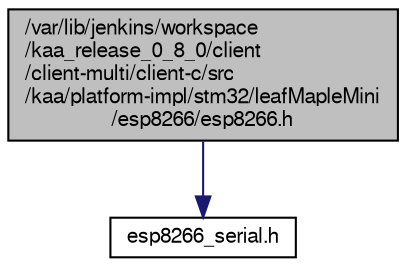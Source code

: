 digraph "/var/lib/jenkins/workspace/kaa_release_0_8_0/client/client-multi/client-c/src/kaa/platform-impl/stm32/leafMapleMini/esp8266/esp8266.h"
{
  bgcolor="transparent";
  edge [fontname="FreeSans",fontsize="10",labelfontname="FreeSans",labelfontsize="10"];
  node [fontname="FreeSans",fontsize="10",shape=record];
  Node1 [label="/var/lib/jenkins/workspace\l/kaa_release_0_8_0/client\l/client-multi/client-c/src\l/kaa/platform-impl/stm32/leafMapleMini\l/esp8266/esp8266.h",height=0.2,width=0.4,color="black", fillcolor="grey75", style="filled" fontcolor="black"];
  Node1 -> Node2 [color="midnightblue",fontsize="10",style="solid",fontname="FreeSans"];
  Node2 [label="esp8266_serial.h",height=0.2,width=0.4,color="black",URL="$esp8266__serial_8h.html"];
}

